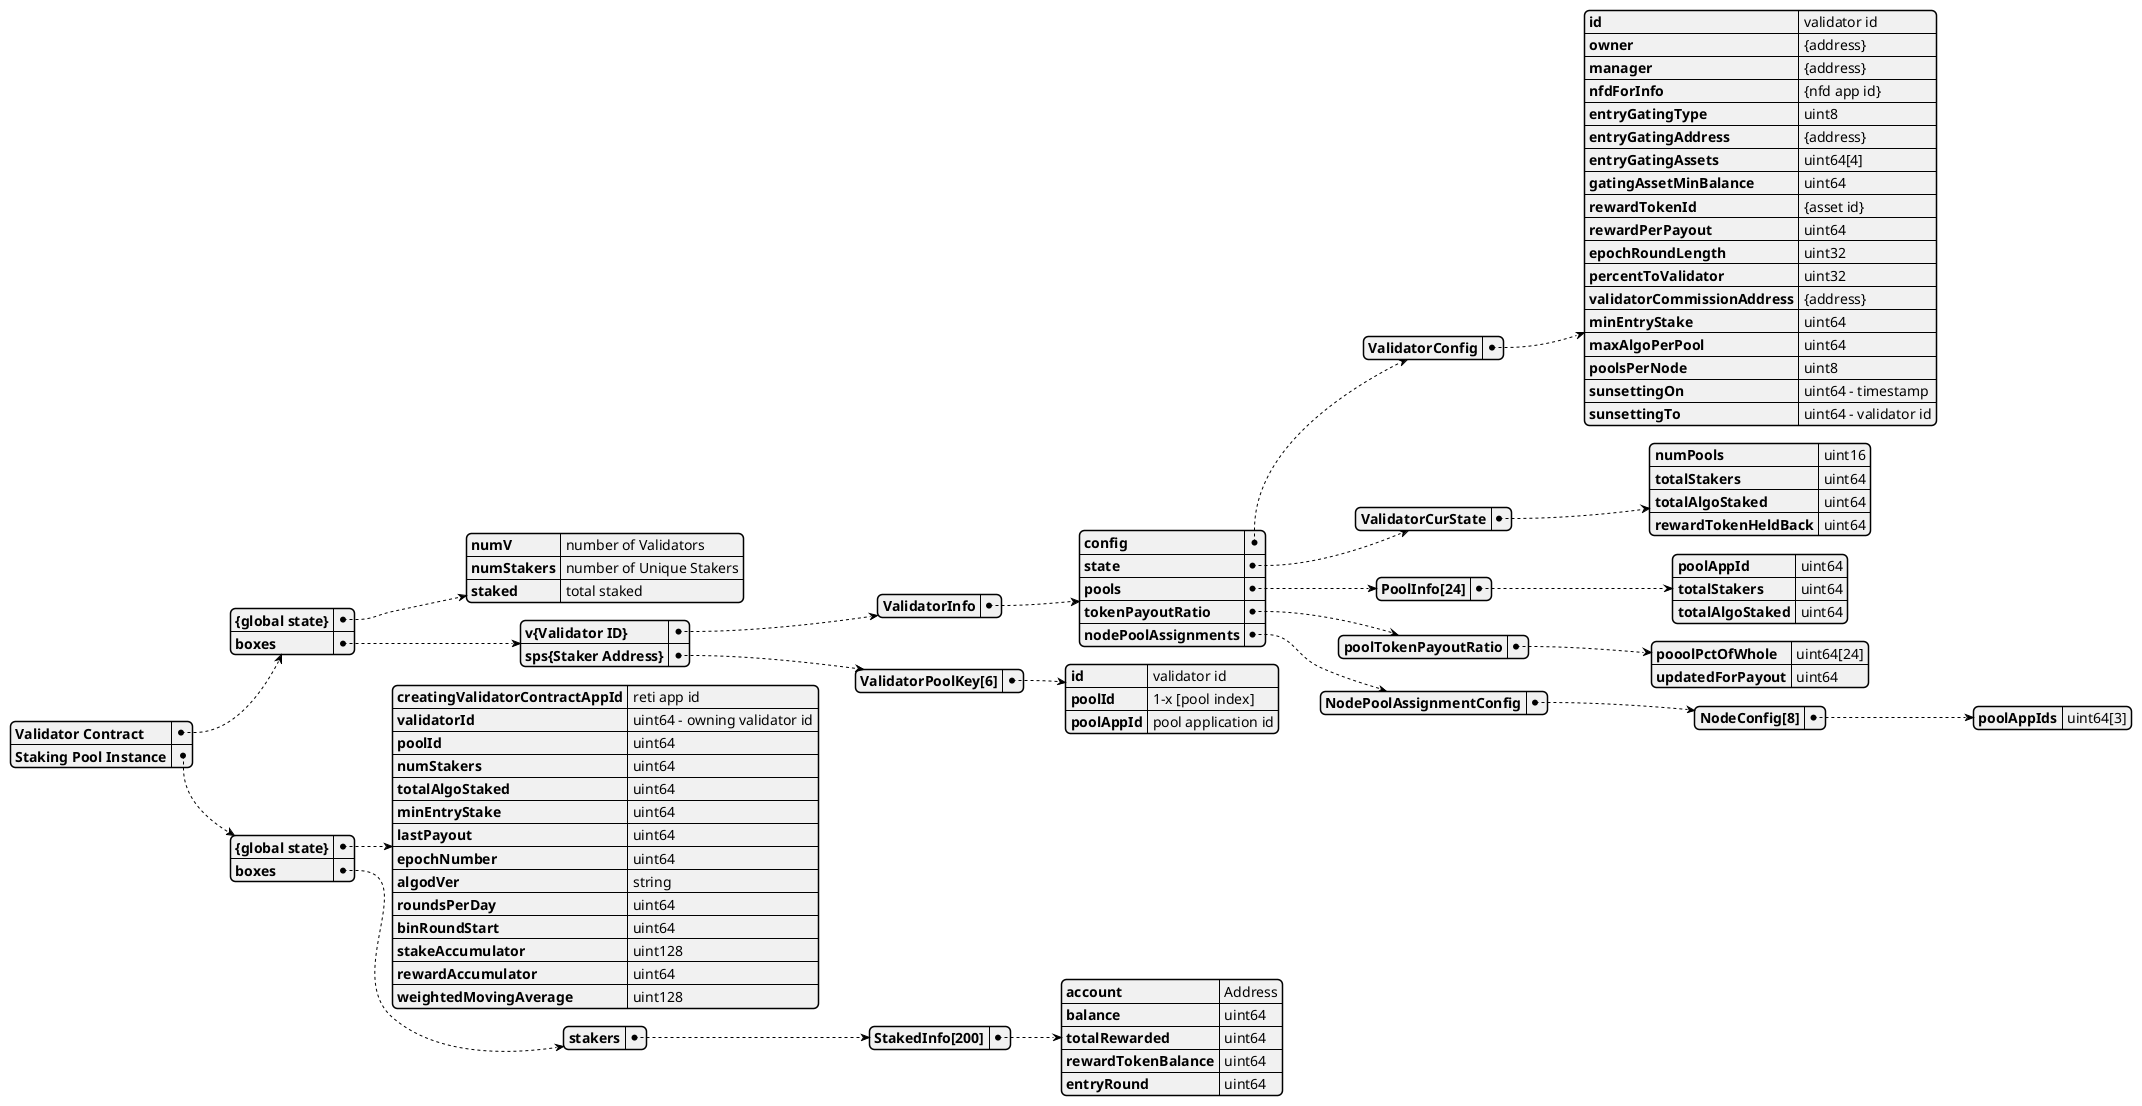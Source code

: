                # [5] int:expiration time to add to 'now'
@startjson
{
  "Validator Contract": {
    "{global state}": {
      "numV": "number of Validators",
      "numStakers": "number of Unique Stakers",
      "staked": "total staked"
    },
    "boxes": {
      "v{Validator ID}": {
        "ValidatorInfo": {
          "config": {
            "ValidatorConfig": {
              "id": "validator id",
              "owner": "{address}",
              "manager": "{address}",
              "nfdForInfo": "{nfd app id}",
              "entryGatingType": "uint8",
              "entryGatingAddress": "{address}",
              "entryGatingAssets": "uint64[4]",
              "gatingAssetMinBalance": "uint64",
              "rewardTokenId": "{asset id}",
              "rewardPerPayout": "uint64",
              "epochRoundLength": "uint32",
              "percentToValidator": "uint32",
              "validatorCommissionAddress": "{address}",
              "minEntryStake": "uint64",
              "maxAlgoPerPool": "uint64",
              "poolsPerNode": "uint8",
              "sunsettingOn": "uint64 - timestamp",
              "sunsettingTo": "uint64 - validator id"
            }
          },
          "state": {
            "ValidatorCurState": {
              "numPools": "uint16",
              "totalStakers": "uint64",
              "totalAlgoStaked": "uint64",
              "rewardTokenHeldBack": "uint64"
            }
          },
          "pools": {
            "PoolInfo[24]": {
              "poolAppId": "uint64",
              "totalStakers": "uint64",
              "totalAlgoStaked": "uint64"
            }
          },
          "tokenPayoutRatio": {
            "poolTokenPayoutRatio": {
              "pooolPctOfWhole": "uint64[24]",
              "updatedForPayout": "uint64"
            }
          },
          "nodePoolAssignments": {
            "NodePoolAssignmentConfig": {
              "NodeConfig[8]": {
                "poolAppIds": "uint64[3]"
              }
            }
          }
        }
      },
      "sps{Staker Address}": {
        "ValidatorPoolKey[6]": {
          "id": "validator id",
          "poolId": "1-x [pool index]",
          "poolAppId": "pool application id"
        }
      }
    }
  },
  "Staking Pool Instance": {
    "{global state}": {
      "creatingValidatorContractAppId": "reti app id",
      "validatorId": "uint64 - owning validator id",
      "poolId": "uint64",
      "numStakers": "uint64",
      "totalAlgoStaked": "uint64",
      "minEntryStake": "uint64",
      "lastPayout": "uint64",
      "epochNumber": "uint64",
      "algodVer": "string",
      "roundsPerDay": "uint64",
      "binRoundStart": "uint64",
      "stakeAccumulator": "uint128",
      "rewardAccumulator": "uint64",
      "weightedMovingAverage": "uint128"
    },
    "boxes": {
      "stakers": {
        "StakedInfo[200]": {
          "account": "Address",
          "balance": "uint64",
          "totalRewarded": "uint64",
          "rewardTokenBalance": "uint64",
          "entryRound": "uint64"
        }
      }
    }
  }
}
@endjson
